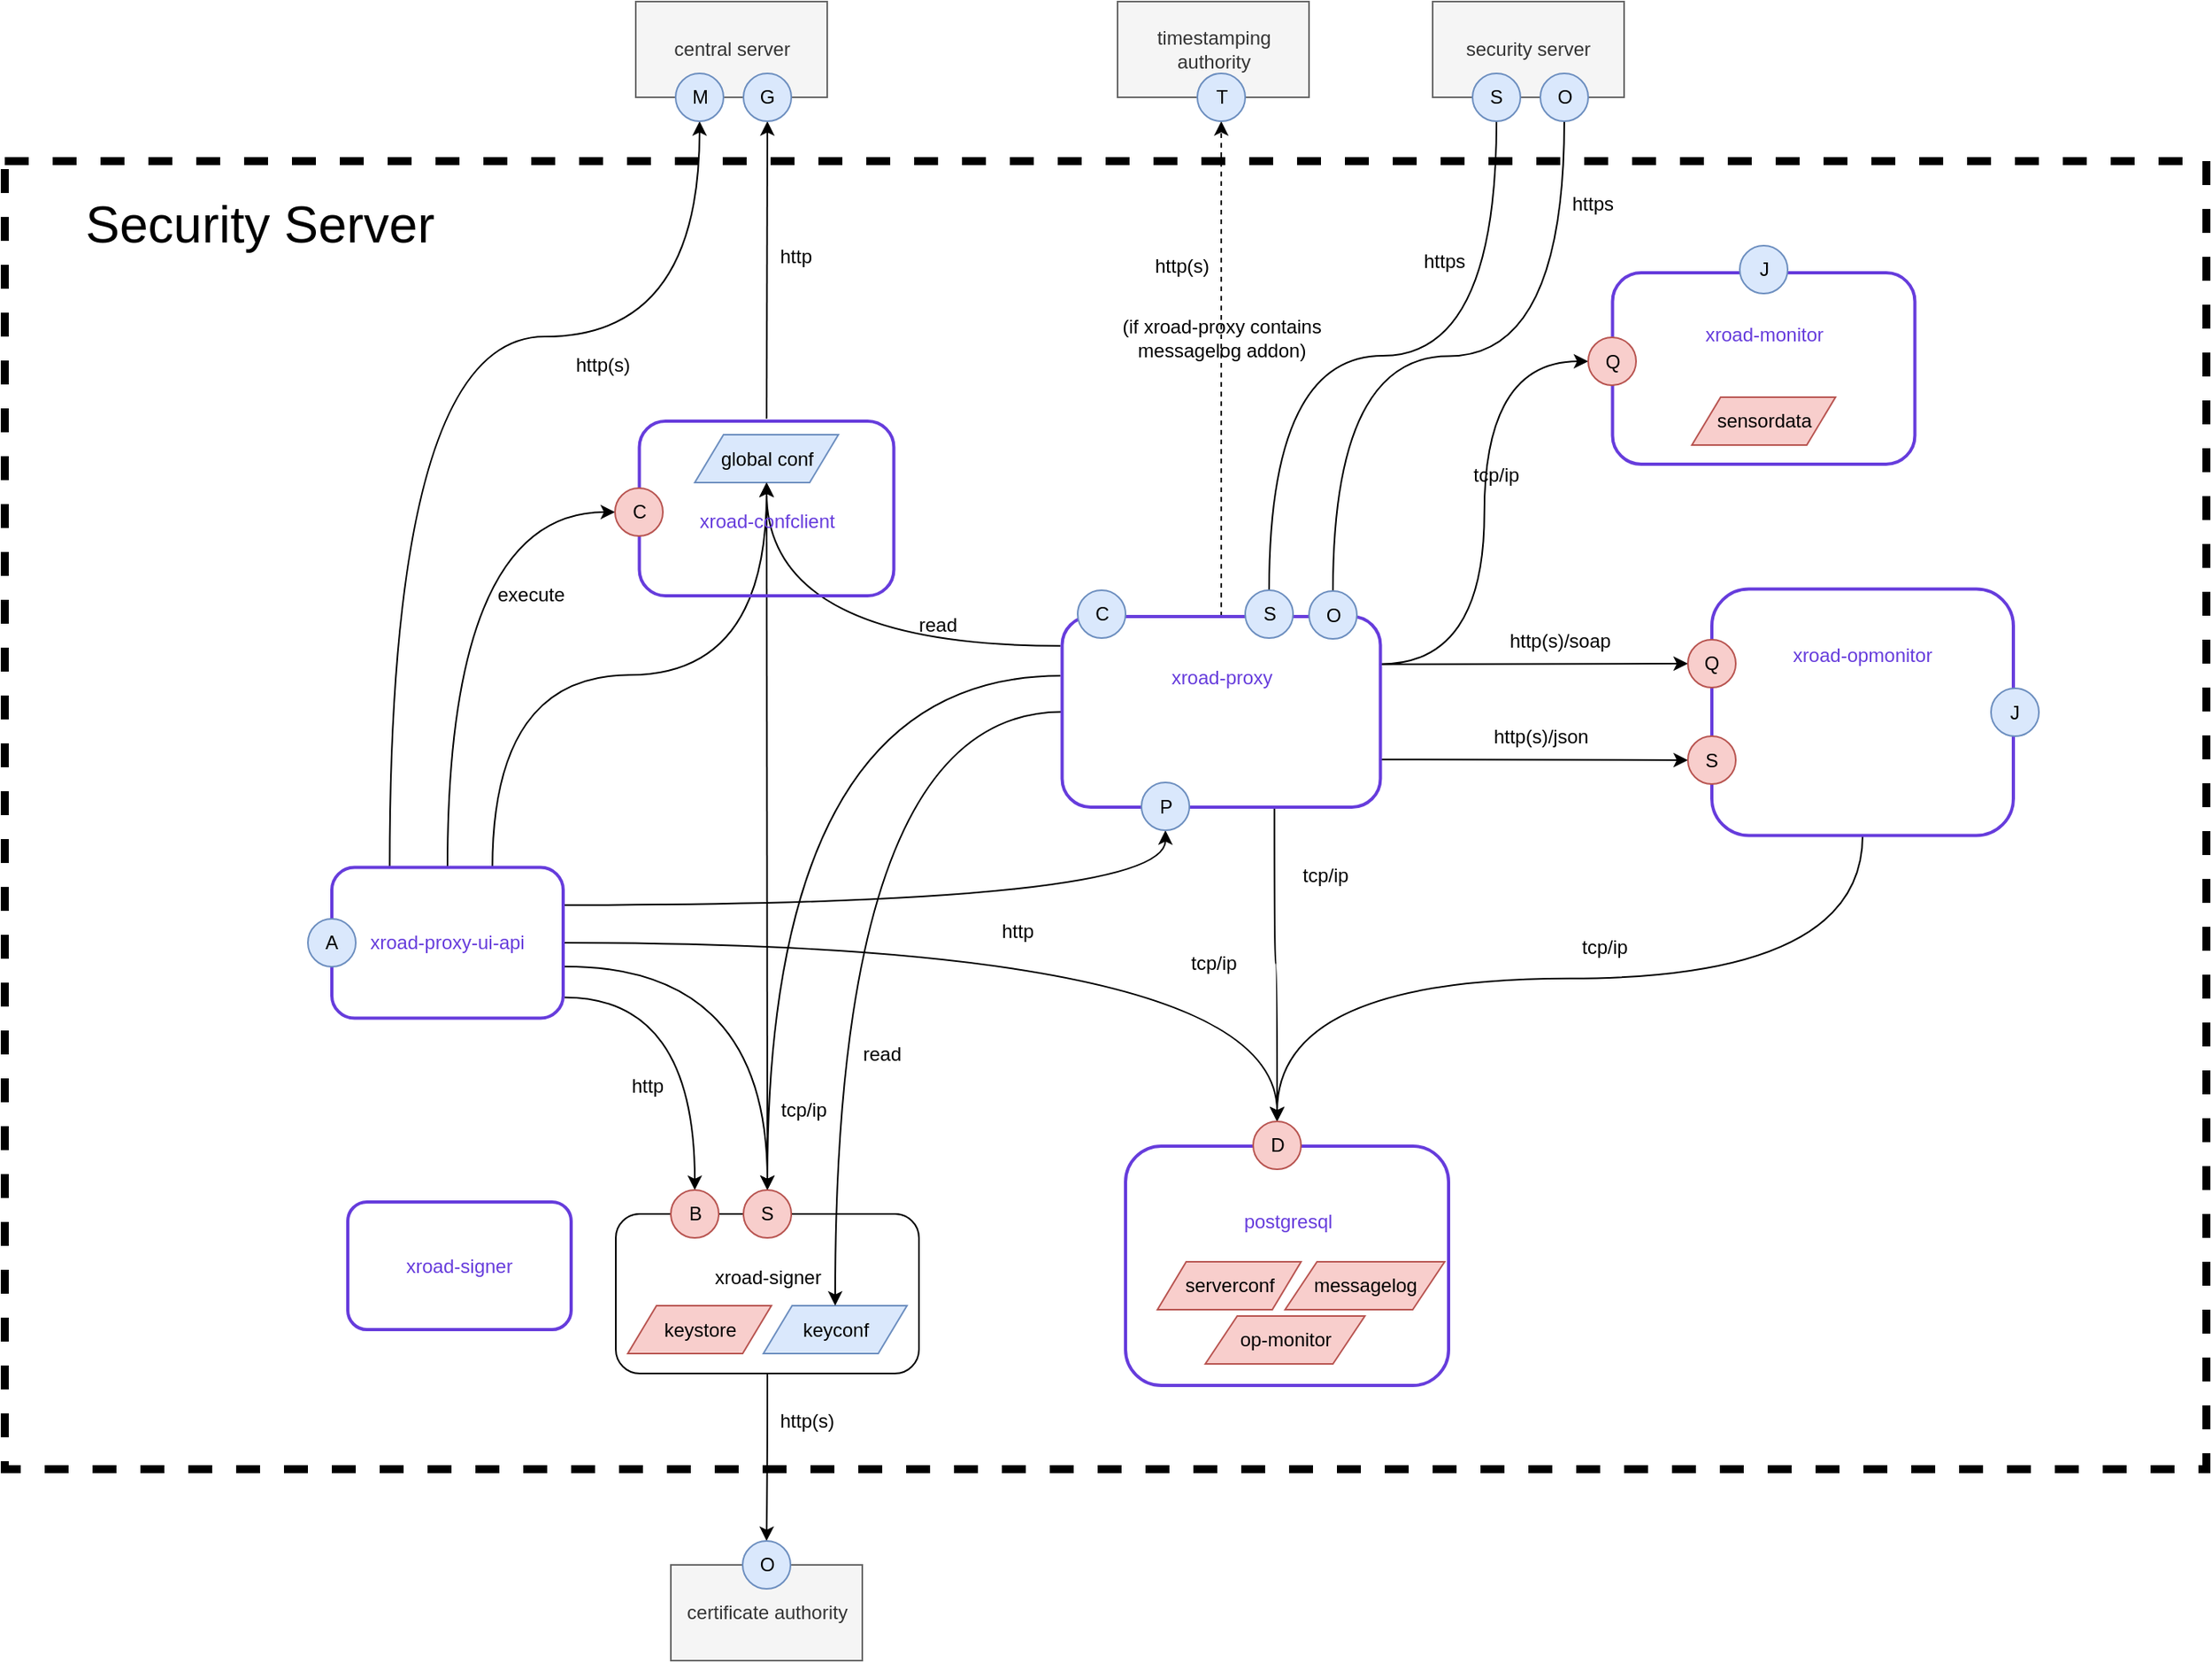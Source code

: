 <mxfile version="13.7.1" type="device"><diagram id="d-rg1Nzo5bJTASEBks-k" name="Page-1"><mxGraphModel dx="2028" dy="648" grid="0" gridSize="10" guides="1" tooltips="1" connect="1" arrows="1" fold="1" page="1" pageScale="1" pageWidth="850" pageHeight="1100" math="0" shadow="0"><root><mxCell id="0"/><mxCell id="1" parent="0"/><mxCell id="puleRstXydkWTkgCOc0V-91" value="" style="rounded=0;whiteSpace=wrap;html=1;labelBackgroundColor=none;strokeWidth=5;dashed=1;" parent="1" vertex="1"><mxGeometry x="-105" y="140" width="1380" height="820" as="geometry"/></mxCell><mxCell id="puleRstXydkWTkgCOc0V-42" style="edgeStyle=orthogonalEdgeStyle;curved=1;rounded=0;orthogonalLoop=1;jettySize=auto;html=1;exitX=0.667;exitY=0.996;exitDx=0;exitDy=0;exitPerimeter=0;" parent="1" source="QuqkRQWJ_DC_iiUz6q-h-3" target="puleRstXydkWTkgCOc0V-10" edge="1"><mxGeometry relative="1" as="geometry"/></mxCell><mxCell id="puleRstXydkWTkgCOc0V-45" style="edgeStyle=orthogonalEdgeStyle;curved=1;rounded=0;orthogonalLoop=1;jettySize=auto;html=1;entryX=0;entryY=0.5;entryDx=0;entryDy=0;exitX=1;exitY=0.25;exitDx=0;exitDy=0;" parent="1" source="QuqkRQWJ_DC_iiUz6q-h-3" target="puleRstXydkWTkgCOc0V-17" edge="1"><mxGeometry relative="1" as="geometry"/></mxCell><mxCell id="puleRstXydkWTkgCOc0V-48" style="edgeStyle=orthogonalEdgeStyle;curved=1;rounded=0;orthogonalLoop=1;jettySize=auto;html=1;exitX=1;exitY=0.75;exitDx=0;exitDy=0;" parent="1" source="QuqkRQWJ_DC_iiUz6q-h-3" target="puleRstXydkWTkgCOc0V-28" edge="1"><mxGeometry relative="1" as="geometry"/></mxCell><mxCell id="puleRstXydkWTkgCOc0V-50" style="edgeStyle=orthogonalEdgeStyle;curved=1;rounded=0;orthogonalLoop=1;jettySize=auto;html=1;entryX=0;entryY=0.5;entryDx=0;entryDy=0;exitX=1;exitY=0.25;exitDx=0;exitDy=0;" parent="1" source="QuqkRQWJ_DC_iiUz6q-h-3" target="puleRstXydkWTkgCOc0V-27" edge="1"><mxGeometry relative="1" as="geometry"/></mxCell><mxCell id="puleRstXydkWTkgCOc0V-89" style="edgeStyle=orthogonalEdgeStyle;curved=1;rounded=0;orthogonalLoop=1;jettySize=auto;html=1;dashed=1;exitX=0.5;exitY=0;exitDx=0;exitDy=0;" parent="1" source="QuqkRQWJ_DC_iiUz6q-h-3" target="puleRstXydkWTkgCOc0V-86" edge="1"><mxGeometry relative="1" as="geometry"/></mxCell><mxCell id="9OHjQnoXR-VvBusnqObQ-2" style="edgeStyle=orthogonalEdgeStyle;rounded=0;orthogonalLoop=1;jettySize=auto;html=1;entryX=0.5;entryY=0;entryDx=0;entryDy=0;curved=1;exitX=-0.005;exitY=0.311;exitDx=0;exitDy=0;exitPerimeter=0;" parent="1" source="QuqkRQWJ_DC_iiUz6q-h-3" target="puleRstXydkWTkgCOc0V-16" edge="1"><mxGeometry relative="1" as="geometry"/></mxCell><mxCell id="puleRstXydkWTkgCOc0V-47" style="edgeStyle=orthogonalEdgeStyle;curved=1;rounded=0;orthogonalLoop=1;jettySize=auto;html=1;exitX=0.5;exitY=1;exitDx=0;exitDy=0;" parent="1" source="QuqkRQWJ_DC_iiUz6q-h-5" target="puleRstXydkWTkgCOc0V-10" edge="1"><mxGeometry relative="1" as="geometry"/></mxCell><mxCell id="puleRstXydkWTkgCOc0V-90" style="edgeStyle=orthogonalEdgeStyle;curved=1;rounded=0;orthogonalLoop=1;jettySize=auto;html=1;" parent="1" source="puleRstXydkWTkgCOc0V-6" target="puleRstXydkWTkgCOc0V-87" edge="1"><mxGeometry relative="1" as="geometry"/></mxCell><mxCell id="puleRstXydkWTkgCOc0V-6" value="" style="rounded=1;whiteSpace=wrap;html=1;" parent="1" vertex="1"><mxGeometry x="278" y="800" width="190" height="100" as="geometry"/></mxCell><mxCell id="puleRstXydkWTkgCOc0V-56" style="edgeStyle=orthogonalEdgeStyle;curved=1;rounded=0;orthogonalLoop=1;jettySize=auto;html=1;entryX=0.5;entryY=0;entryDx=0;entryDy=0;exitX=1.005;exitY=0.657;exitDx=0;exitDy=0;exitPerimeter=0;" parent="1" source="QuqkRQWJ_DC_iiUz6q-h-1" target="puleRstXydkWTkgCOc0V-16" edge="1"><mxGeometry relative="1" as="geometry"/></mxCell><mxCell id="5goWVBGqRWi6eypc1KHN-3" style="edgeStyle=orthogonalEdgeStyle;curved=1;rounded=0;orthogonalLoop=1;jettySize=auto;html=1;entryX=0.5;entryY=0;entryDx=0;entryDy=0;exitX=1.005;exitY=0.862;exitDx=0;exitDy=0;exitPerimeter=0;" parent="1" source="QuqkRQWJ_DC_iiUz6q-h-1" target="5goWVBGqRWi6eypc1KHN-2" edge="1"><mxGeometry relative="1" as="geometry"/></mxCell><mxCell id="5goWVBGqRWi6eypc1KHN-6" style="edgeStyle=orthogonalEdgeStyle;curved=1;rounded=0;orthogonalLoop=1;jettySize=auto;html=1;exitX=1;exitY=0.25;exitDx=0;exitDy=0;" parent="1" source="QuqkRQWJ_DC_iiUz6q-h-1" target="5goWVBGqRWi6eypc1KHN-4" edge="1"><mxGeometry relative="1" as="geometry"/></mxCell><mxCell id="puleRstXydkWTkgCOc0V-88" style="edgeStyle=orthogonalEdgeStyle;curved=1;rounded=0;orthogonalLoop=1;jettySize=auto;html=1;entryX=0.5;entryY=1;entryDx=0;entryDy=0;" parent="1" target="puleRstXydkWTkgCOc0V-85" edge="1"><mxGeometry relative="1" as="geometry"><mxPoint x="372.514" y="301.5" as="sourcePoint"/></mxGeometry></mxCell><mxCell id="puleRstXydkWTkgCOc0V-11" value="serverconf" style="shape=parallelogram;perimeter=parallelogramPerimeter;whiteSpace=wrap;html=1;fillColor=#f8cecc;strokeColor=#b85450;" parent="1" vertex="1"><mxGeometry x="617.5" y="830" width="90" height="30" as="geometry"/></mxCell><mxCell id="puleRstXydkWTkgCOc0V-12" value="messagelog" style="shape=parallelogram;perimeter=parallelogramPerimeter;whiteSpace=wrap;html=1;fillColor=#f8cecc;strokeColor=#b85450;" parent="1" vertex="1"><mxGeometry x="697.5" y="830" width="100" height="30" as="geometry"/></mxCell><mxCell id="puleRstXydkWTkgCOc0V-14" value="keystore" style="shape=parallelogram;perimeter=parallelogramPerimeter;whiteSpace=wrap;html=1;fillColor=#f8cecc;strokeColor=#b85450;" parent="1" vertex="1"><mxGeometry x="285.5" y="857.5" width="90" height="30" as="geometry"/></mxCell><mxCell id="puleRstXydkWTkgCOc0V-15" value="xroad-signer" style="text;html=1;strokeColor=none;fillColor=none;align=center;verticalAlign=middle;whiteSpace=wrap;rounded=0;" parent="1" vertex="1"><mxGeometry x="330.5" y="830" width="85" height="20" as="geometry"/></mxCell><mxCell id="5goWVBGqRWi6eypc1KHN-1" style="edgeStyle=orthogonalEdgeStyle;rounded=0;orthogonalLoop=1;jettySize=auto;html=1;entryX=0.5;entryY=1;entryDx=0;entryDy=0;curved=1;" parent="1" source="puleRstXydkWTkgCOc0V-16" target="puleRstXydkWTkgCOc0V-24" edge="1"><mxGeometry relative="1" as="geometry"/></mxCell><mxCell id="puleRstXydkWTkgCOc0V-16" value="S" style="ellipse;whiteSpace=wrap;html=1;aspect=fixed;fillColor=#f8cecc;strokeColor=#b85450;" parent="1" vertex="1"><mxGeometry x="358" y="785" width="30" height="30" as="geometry"/></mxCell><mxCell id="puleRstXydkWTkgCOc0V-18" value="sensordata" style="shape=parallelogram;perimeter=parallelogramPerimeter;whiteSpace=wrap;html=1;fillColor=#f8cecc;strokeColor=#b85450;" parent="1" vertex="1"><mxGeometry x="952.5" y="288" width="90" height="30" as="geometry"/></mxCell><mxCell id="puleRstXydkWTkgCOc0V-24" value="global conf" style="shape=parallelogram;perimeter=parallelogramPerimeter;whiteSpace=wrap;html=1;fillColor=#dae8fc;strokeColor=#6c8ebf;" parent="1" vertex="1"><mxGeometry x="327.5" y="311.5" width="90" height="30" as="geometry"/></mxCell><mxCell id="PO3AarCu5f2yH4yFJM7A-4" style="edgeStyle=orthogonalEdgeStyle;rounded=0;orthogonalLoop=1;jettySize=auto;html=1;entryX=0.5;entryY=1;entryDx=0;entryDy=0;curved=1;exitX=0.5;exitY=0;exitDx=0;exitDy=0;endArrow=none;endFill=0;" parent="1" source="puleRstXydkWTkgCOc0V-32" target="PO3AarCu5f2yH4yFJM7A-2" edge="1"><mxGeometry relative="1" as="geometry"/></mxCell><mxCell id="PO3AarCu5f2yH4yFJM7A-6" style="edgeStyle=orthogonalEdgeStyle;curved=1;rounded=0;orthogonalLoop=1;jettySize=auto;html=1;entryX=0.5;entryY=1;entryDx=0;entryDy=0;endArrow=none;endFill=0;exitX=0.5;exitY=0;exitDx=0;exitDy=0;" parent="1" source="puleRstXydkWTkgCOc0V-33" target="PO3AarCu5f2yH4yFJM7A-3" edge="1"><mxGeometry relative="1" as="geometry"/></mxCell><mxCell id="puleRstXydkWTkgCOc0V-80" style="edgeStyle=orthogonalEdgeStyle;curved=1;rounded=0;orthogonalLoop=1;jettySize=auto;html=1;entryX=0;entryY=0.5;entryDx=0;entryDy=0;exitX=0.5;exitY=0;exitDx=0;exitDy=0;" parent="1" source="QuqkRQWJ_DC_iiUz6q-h-1" target="puleRstXydkWTkgCOc0V-26" edge="1"><mxGeometry relative="1" as="geometry"/></mxCell><mxCell id="puleRstXydkWTkgCOc0V-93" style="edgeStyle=orthogonalEdgeStyle;curved=1;rounded=0;orthogonalLoop=1;jettySize=auto;html=1;entryX=0.5;entryY=1;entryDx=0;entryDy=0;exitX=0.25;exitY=0;exitDx=0;exitDy=0;" parent="1" target="puleRstXydkWTkgCOc0V-84" edge="1" source="QuqkRQWJ_DC_iiUz6q-h-1"><mxGeometry relative="1" as="geometry"><Array as="points"><mxPoint x="136" y="250"/><mxPoint x="331" y="250"/></Array><mxPoint x="180" y="580" as="sourcePoint"/></mxGeometry></mxCell><mxCell id="puleRstXydkWTkgCOc0V-96" style="edgeStyle=orthogonalEdgeStyle;curved=1;rounded=0;orthogonalLoop=1;jettySize=auto;html=1;exitX=1;exitY=0.5;exitDx=0;exitDy=0;" parent="1" source="QuqkRQWJ_DC_iiUz6q-h-1" target="puleRstXydkWTkgCOc0V-10" edge="1"><mxGeometry relative="1" as="geometry"/></mxCell><mxCell id="FfNWLfPTM7S7BTarATme-1" style="edgeStyle=orthogonalEdgeStyle;rounded=0;orthogonalLoop=1;jettySize=auto;html=1;curved=1;exitX=0.694;exitY=0.008;exitDx=0;exitDy=0;exitPerimeter=0;" parent="1" source="QuqkRQWJ_DC_iiUz6q-h-1" target="puleRstXydkWTkgCOc0V-24" edge="1"><mxGeometry relative="1" as="geometry"/></mxCell><mxCell id="puleRstXydkWTkgCOc0V-37" value="op-monitor" style="shape=parallelogram;perimeter=parallelogramPerimeter;whiteSpace=wrap;html=1;fillColor=#f8cecc;strokeColor=#b85450;" parent="1" vertex="1"><mxGeometry x="647.5" y="864" width="100" height="30" as="geometry"/></mxCell><mxCell id="puleRstXydkWTkgCOc0V-51" value="keyconf" style="shape=parallelogram;perimeter=parallelogramPerimeter;whiteSpace=wrap;html=1;fillColor=#dae8fc;strokeColor=#6c8ebf;" parent="1" vertex="1"><mxGeometry x="370.5" y="857.5" width="90" height="30" as="geometry"/></mxCell><mxCell id="puleRstXydkWTkgCOc0V-63" value="execute" style="text;html=1;strokeColor=none;fillColor=none;align=center;verticalAlign=middle;whiteSpace=wrap;rounded=0;labelBackgroundColor=none;" parent="1" vertex="1"><mxGeometry x="205" y="401.5" width="40" height="20" as="geometry"/></mxCell><mxCell id="puleRstXydkWTkgCOc0V-65" style="edgeStyle=orthogonalEdgeStyle;curved=1;rounded=0;orthogonalLoop=1;jettySize=auto;html=1;exitX=-0.005;exitY=0.154;exitDx=0;exitDy=0;exitPerimeter=0;" parent="1" source="QuqkRQWJ_DC_iiUz6q-h-3" target="puleRstXydkWTkgCOc0V-24" edge="1"><mxGeometry relative="1" as="geometry"/></mxCell><mxCell id="puleRstXydkWTkgCOc0V-66" style="edgeStyle=orthogonalEdgeStyle;curved=1;rounded=0;orthogonalLoop=1;jettySize=auto;html=1;exitX=0;exitY=0.5;exitDx=0;exitDy=0;" parent="1" source="QuqkRQWJ_DC_iiUz6q-h-3" target="puleRstXydkWTkgCOc0V-51" edge="1"><mxGeometry relative="1" as="geometry"/></mxCell><mxCell id="puleRstXydkWTkgCOc0V-67" value="read" style="text;html=1;strokeColor=none;fillColor=none;align=center;verticalAlign=middle;whiteSpace=wrap;rounded=0;labelBackgroundColor=none;" parent="1" vertex="1"><mxGeometry x="460" y="421" width="40" height="20" as="geometry"/></mxCell><mxCell id="puleRstXydkWTkgCOc0V-68" value="read" style="text;html=1;strokeColor=none;fillColor=none;align=center;verticalAlign=middle;whiteSpace=wrap;rounded=0;labelBackgroundColor=none;" parent="1" vertex="1"><mxGeometry x="425" y="690" width="40" height="20" as="geometry"/></mxCell><mxCell id="puleRstXydkWTkgCOc0V-70" value="tcp/ip" style="text;html=1;strokeColor=none;fillColor=none;align=center;verticalAlign=middle;whiteSpace=wrap;rounded=0;labelBackgroundColor=none;" parent="1" vertex="1"><mxGeometry x="375.5" y="725" width="40" height="20" as="geometry"/></mxCell><mxCell id="puleRstXydkWTkgCOc0V-71" value="tcp/ip" style="text;html=1;strokeColor=none;fillColor=none;align=center;verticalAlign=middle;whiteSpace=wrap;rounded=0;labelBackgroundColor=none;" parent="1" vertex="1"><mxGeometry x="632.5" y="632.5" width="40" height="20" as="geometry"/></mxCell><mxCell id="puleRstXydkWTkgCOc0V-72" value="tcp/ip" style="text;html=1;strokeColor=none;fillColor=none;align=center;verticalAlign=middle;whiteSpace=wrap;rounded=0;labelBackgroundColor=none;" parent="1" vertex="1"><mxGeometry x="877.5" y="622.5" width="40" height="20" as="geometry"/></mxCell><mxCell id="puleRstXydkWTkgCOc0V-73" value="http(s)/json" style="text;html=1;strokeColor=none;fillColor=none;align=center;verticalAlign=middle;whiteSpace=wrap;rounded=0;labelBackgroundColor=none;" parent="1" vertex="1"><mxGeometry x="837.5" y="491" width="40" height="20" as="geometry"/></mxCell><mxCell id="puleRstXydkWTkgCOc0V-74" value="http(s)/soap" style="text;html=1;strokeColor=none;fillColor=none;align=center;verticalAlign=middle;whiteSpace=wrap;rounded=0;labelBackgroundColor=none;" parent="1" vertex="1"><mxGeometry x="850" y="431" width="40" height="20" as="geometry"/></mxCell><mxCell id="puleRstXydkWTkgCOc0V-75" value="tcp/ip" style="text;html=1;strokeColor=none;fillColor=none;align=center;verticalAlign=middle;whiteSpace=wrap;rounded=0;labelBackgroundColor=none;" parent="1" vertex="1"><mxGeometry x="810" y="326.5" width="40" height="20" as="geometry"/></mxCell><mxCell id="puleRstXydkWTkgCOc0V-76" value="central server" style="rounded=0;whiteSpace=wrap;html=1;labelBackgroundColor=none;fillColor=#f5f5f5;strokeColor=#666666;fontColor=#333333;" parent="1" vertex="1"><mxGeometry x="290.5" y="40" width="120" height="60" as="geometry"/></mxCell><mxCell id="puleRstXydkWTkgCOc0V-77" value="timestamping authority" style="rounded=0;whiteSpace=wrap;html=1;labelBackgroundColor=none;fillColor=#f5f5f5;strokeColor=#666666;fontColor=#333333;" parent="1" vertex="1"><mxGeometry x="592.5" y="40" width="120" height="60" as="geometry"/></mxCell><mxCell id="puleRstXydkWTkgCOc0V-78" value="certificate authority" style="rounded=0;whiteSpace=wrap;html=1;labelBackgroundColor=none;fillColor=#f5f5f5;strokeColor=#666666;fontColor=#333333;" parent="1" vertex="1"><mxGeometry x="312.5" y="1020" width="120" height="60" as="geometry"/></mxCell><mxCell id="puleRstXydkWTkgCOc0V-84" value="M" style="ellipse;whiteSpace=wrap;html=1;aspect=fixed;fillColor=#dae8fc;strokeColor=#6c8ebf;" parent="1" vertex="1"><mxGeometry x="315.5" y="85" width="30" height="30" as="geometry"/></mxCell><mxCell id="puleRstXydkWTkgCOc0V-85" value="G" style="ellipse;whiteSpace=wrap;html=1;aspect=fixed;fillColor=#dae8fc;strokeColor=#6c8ebf;" parent="1" vertex="1"><mxGeometry x="358" y="85" width="30" height="30" as="geometry"/></mxCell><mxCell id="puleRstXydkWTkgCOc0V-86" value="T" style="ellipse;whiteSpace=wrap;html=1;aspect=fixed;fillColor=#dae8fc;strokeColor=#6c8ebf;" parent="1" vertex="1"><mxGeometry x="642.5" y="85" width="30" height="30" as="geometry"/></mxCell><mxCell id="puleRstXydkWTkgCOc0V-87" value="O" style="ellipse;whiteSpace=wrap;html=1;aspect=fixed;fillColor=#dae8fc;strokeColor=#6c8ebf;" parent="1" vertex="1"><mxGeometry x="357.5" y="1005" width="30" height="30" as="geometry"/></mxCell><mxCell id="puleRstXydkWTkgCOc0V-94" value="http(s)" style="text;html=1;strokeColor=none;fillColor=none;align=center;verticalAlign=middle;whiteSpace=wrap;rounded=0;dashed=1;labelBackgroundColor=none;" parent="1" vertex="1"><mxGeometry x="250" y="257.5" width="40" height="20" as="geometry"/></mxCell><mxCell id="s8EC_qLmAyFq2if3SEvZ-1" value="Security Server" style="text;html=1;strokeColor=none;fillColor=none;align=center;verticalAlign=middle;whiteSpace=wrap;rounded=0;fontSize=32;" parent="1" vertex="1"><mxGeometry x="-80" y="170" width="270" height="20" as="geometry"/></mxCell><mxCell id="5goWVBGqRWi6eypc1KHN-2" value="B" style="ellipse;whiteSpace=wrap;html=1;aspect=fixed;fillColor=#f8cecc;strokeColor=#b85450;" parent="1" vertex="1"><mxGeometry x="312.5" y="785" width="30" height="30" as="geometry"/></mxCell><mxCell id="PO3AarCu5f2yH4yFJM7A-1" value="security server" style="rounded=0;whiteSpace=wrap;html=1;labelBackgroundColor=none;fillColor=#f5f5f5;strokeColor=#666666;fontColor=#333333;" parent="1" vertex="1"><mxGeometry x="790" y="40" width="120" height="60" as="geometry"/></mxCell><mxCell id="PO3AarCu5f2yH4yFJM7A-2" value="S" style="ellipse;whiteSpace=wrap;html=1;aspect=fixed;fillColor=#dae8fc;strokeColor=#6c8ebf;" parent="1" vertex="1"><mxGeometry x="815" y="85" width="30" height="30" as="geometry"/></mxCell><mxCell id="PO3AarCu5f2yH4yFJM7A-3" value="O" style="ellipse;whiteSpace=wrap;html=1;aspect=fixed;fillColor=#dae8fc;strokeColor=#6c8ebf;" parent="1" vertex="1"><mxGeometry x="857.5" y="85" width="30" height="30" as="geometry"/></mxCell><mxCell id="OK6SPEsDH-J_MVP2q6BY-1" value="http" style="text;html=1;strokeColor=none;fillColor=none;align=center;verticalAlign=middle;whiteSpace=wrap;rounded=0;" parent="1" vertex="1"><mxGeometry x="370.5" y="190" width="40" height="20" as="geometry"/></mxCell><mxCell id="OK6SPEsDH-J_MVP2q6BY-2" value="http(s)" style="text;html=1;strokeColor=none;fillColor=none;align=center;verticalAlign=middle;whiteSpace=wrap;rounded=0;dashed=1;labelBackgroundColor=none;" parent="1" vertex="1"><mxGeometry x="612.5" y="196" width="40" height="20" as="geometry"/></mxCell><mxCell id="OK6SPEsDH-J_MVP2q6BY-3" value="https" style="text;html=1;strokeColor=none;fillColor=none;align=center;verticalAlign=middle;whiteSpace=wrap;rounded=0;labelBackgroundColor=none;labelBorderColor=none;spacingTop=0;spacingRight=0;spacing=2;horizontal=1;" parent="1" vertex="1"><mxGeometry x="776" y="190" width="43" height="26" as="geometry"/></mxCell><mxCell id="OK6SPEsDH-J_MVP2q6BY-4" value="tcp/ip" style="text;html=1;strokeColor=none;fillColor=none;align=center;verticalAlign=middle;whiteSpace=wrap;rounded=0;labelBackgroundColor=none;" parent="1" vertex="1"><mxGeometry x="702.5" y="577.5" width="40" height="20" as="geometry"/></mxCell><mxCell id="OK6SPEsDH-J_MVP2q6BY-5" value="http" style="text;html=1;strokeColor=none;fillColor=none;align=center;verticalAlign=middle;whiteSpace=wrap;rounded=0;" parent="1" vertex="1"><mxGeometry x="510" y="612.5" width="40" height="20" as="geometry"/></mxCell><mxCell id="OK6SPEsDH-J_MVP2q6BY-6" value="http" style="text;html=1;strokeColor=none;fillColor=none;align=center;verticalAlign=middle;whiteSpace=wrap;rounded=0;" parent="1" vertex="1"><mxGeometry x="277.5" y="710" width="40" height="20" as="geometry"/></mxCell><mxCell id="OK6SPEsDH-J_MVP2q6BY-7" value="http(s)" style="text;html=1;strokeColor=none;fillColor=none;align=center;verticalAlign=middle;whiteSpace=wrap;rounded=0;dashed=1;labelBackgroundColor=none;" parent="1" vertex="1"><mxGeometry x="377.5" y="920" width="40" height="20" as="geometry"/></mxCell><mxCell id="OK6SPEsDH-J_MVP2q6BY-8" value="(if xroad-proxy contains messagelog addon)" style="text;html=1;strokeColor=none;fillColor=none;align=center;verticalAlign=middle;whiteSpace=wrap;rounded=0;" parent="1" vertex="1"><mxGeometry x="582.5" y="240.5" width="150" height="20" as="geometry"/></mxCell><mxCell id="OK6SPEsDH-J_MVP2q6BY-9" value="https" style="text;html=1;strokeColor=none;fillColor=none;align=center;verticalAlign=middle;whiteSpace=wrap;rounded=0;labelBackgroundColor=none;labelBorderColor=none;spacingTop=0;spacingRight=0;spacing=2;horizontal=1;" parent="1" vertex="1"><mxGeometry x="868.5" y="154" width="43" height="26" as="geometry"/></mxCell><mxCell id="QuqkRQWJ_DC_iiUz6q-h-1" value="&lt;font color=&quot;#663cdc&quot;&gt;xroad-proxy-ui-api&lt;/font&gt;" style="rounded=1;whiteSpace=wrap;html=1;strokeWidth=2;strokeColor=#663CDC;fillColor=none;" vertex="1" parent="1"><mxGeometry x="100" y="582.75" width="145" height="94.5" as="geometry"/></mxCell><mxCell id="QuqkRQWJ_DC_iiUz6q-h-2" value="&lt;font color=&quot;#663cdc&quot;&gt;&lt;br&gt;xroad-confclient&lt;/font&gt;" style="rounded=1;whiteSpace=wrap;html=1;strokeWidth=2;strokeColor=#663CDC;fillColor=none;" vertex="1" parent="1"><mxGeometry x="292.75" y="303" width="159.5" height="109.5" as="geometry"/></mxCell><mxCell id="QuqkRQWJ_DC_iiUz6q-h-3" value="&lt;font color=&quot;#663cdc&quot;&gt;xroad-proxy&lt;br&gt;&lt;br&gt;&lt;br&gt;&lt;br&gt;&lt;/font&gt;" style="rounded=1;whiteSpace=wrap;html=1;strokeWidth=2;strokeColor=#663CDC;fillColor=none;" vertex="1" parent="1"><mxGeometry x="557.75" y="425.5" width="199.5" height="119.5" as="geometry"/></mxCell><mxCell id="QuqkRQWJ_DC_iiUz6q-h-4" value="&lt;font color=&quot;#663cdc&quot;&gt;xroad-monitor&lt;br&gt;&lt;br&gt;&lt;br&gt;&lt;br&gt;&lt;/font&gt;" style="rounded=1;whiteSpace=wrap;html=1;strokeWidth=2;strokeColor=#663CDC;fillColor=none;" vertex="1" parent="1"><mxGeometry x="902.75" y="210" width="189.5" height="120" as="geometry"/></mxCell><mxCell id="QuqkRQWJ_DC_iiUz6q-h-5" value="&lt;font color=&quot;#663cdc&quot;&gt;xroad-opmonitor&lt;br&gt;&lt;br&gt;&lt;br&gt;&lt;br&gt;&lt;br&gt;&lt;br&gt;&lt;/font&gt;" style="rounded=1;whiteSpace=wrap;html=1;strokeWidth=2;strokeColor=#663CDC;fillColor=none;" vertex="1" parent="1"><mxGeometry x="965" y="408.25" width="189" height="154.5" as="geometry"/></mxCell><mxCell id="QuqkRQWJ_DC_iiUz6q-h-6" value="&lt;font color=&quot;#663cdc&quot;&gt;xroad-signer&lt;/font&gt;" style="rounded=1;whiteSpace=wrap;html=1;strokeWidth=2;strokeColor=#663CDC;fillColor=none;" vertex="1" parent="1"><mxGeometry x="110" y="792.5" width="140" height="80" as="geometry"/></mxCell><mxCell id="QuqkRQWJ_DC_iiUz6q-h-8" value="&lt;font color=&quot;#663cdc&quot;&gt;postgresql&lt;br&gt;&lt;br&gt;&lt;br&gt;&lt;br&gt;&lt;br&gt;&lt;/font&gt;" style="rounded=1;whiteSpace=wrap;html=1;strokeWidth=2;strokeColor=#663CDC;fillColor=none;" vertex="1" parent="1"><mxGeometry x="597.5" y="757.5" width="202.5" height="150" as="geometry"/></mxCell><mxCell id="puleRstXydkWTkgCOc0V-10" value="D" style="ellipse;whiteSpace=wrap;html=1;aspect=fixed;fillColor=#f8cecc;strokeColor=#b85450;" parent="1" vertex="1"><mxGeometry x="677.5" y="742" width="30" height="30" as="geometry"/></mxCell><mxCell id="puleRstXydkWTkgCOc0V-27" value="Q" style="ellipse;whiteSpace=wrap;html=1;aspect=fixed;fillColor=#f8cecc;strokeColor=#b85450;" parent="1" vertex="1"><mxGeometry x="950" y="440" width="30" height="30" as="geometry"/></mxCell><mxCell id="puleRstXydkWTkgCOc0V-29" value="J" style="ellipse;whiteSpace=wrap;html=1;aspect=fixed;fillColor=#dae8fc;strokeColor=#6c8ebf;" parent="1" vertex="1"><mxGeometry x="1140" y="470.5" width="30" height="30" as="geometry"/></mxCell><mxCell id="puleRstXydkWTkgCOc0V-28" value="S" style="ellipse;whiteSpace=wrap;html=1;aspect=fixed;fillColor=#f8cecc;strokeColor=#b85450;" parent="1" vertex="1"><mxGeometry x="950" y="500.5" width="30" height="30" as="geometry"/></mxCell><mxCell id="puleRstXydkWTkgCOc0V-20" value="J" style="ellipse;whiteSpace=wrap;html=1;aspect=fixed;fillColor=#dae8fc;strokeColor=#6c8ebf;" parent="1" vertex="1"><mxGeometry x="982.5" y="193" width="30" height="30" as="geometry"/></mxCell><mxCell id="puleRstXydkWTkgCOc0V-17" value="Q" style="ellipse;whiteSpace=wrap;html=1;aspect=fixed;fillColor=#f8cecc;strokeColor=#b85450;" parent="1" vertex="1"><mxGeometry x="887.5" y="250.5" width="30" height="30" as="geometry"/></mxCell><mxCell id="puleRstXydkWTkgCOc0V-32" value="S" style="ellipse;whiteSpace=wrap;html=1;aspect=fixed;fillColor=#dae8fc;strokeColor=#6c8ebf;" parent="1" vertex="1"><mxGeometry x="672.5" y="409" width="30" height="30" as="geometry"/></mxCell><mxCell id="puleRstXydkWTkgCOc0V-33" value="O" style="ellipse;whiteSpace=wrap;html=1;aspect=fixed;fillColor=#dae8fc;strokeColor=#6c8ebf;" parent="1" vertex="1"><mxGeometry x="712.5" y="409.5" width="30" height="30" as="geometry"/></mxCell><mxCell id="puleRstXydkWTkgCOc0V-31" value="C" style="ellipse;whiteSpace=wrap;html=1;aspect=fixed;fillColor=#dae8fc;strokeColor=#6c8ebf;" parent="1" vertex="1"><mxGeometry x="567.5" y="409" width="30" height="30" as="geometry"/></mxCell><mxCell id="5goWVBGqRWi6eypc1KHN-4" value="P" style="ellipse;whiteSpace=wrap;html=1;aspect=fixed;fillColor=#dae8fc;strokeColor=#6c8ebf;" parent="1" vertex="1"><mxGeometry x="607.5" y="529.5" width="30" height="30" as="geometry"/></mxCell><mxCell id="puleRstXydkWTkgCOc0V-26" value="C" style="ellipse;whiteSpace=wrap;html=1;aspect=fixed;fillColor=#f8cecc;strokeColor=#b85450;" parent="1" vertex="1"><mxGeometry x="277.5" y="345" width="30" height="30" as="geometry"/></mxCell><mxCell id="puleRstXydkWTkgCOc0V-54" value="A" style="ellipse;whiteSpace=wrap;html=1;aspect=fixed;fillColor=#dae8fc;strokeColor=#6c8ebf;" parent="1" vertex="1"><mxGeometry x="85" y="615" width="30" height="30" as="geometry"/></mxCell></root></mxGraphModel></diagram></mxfile>